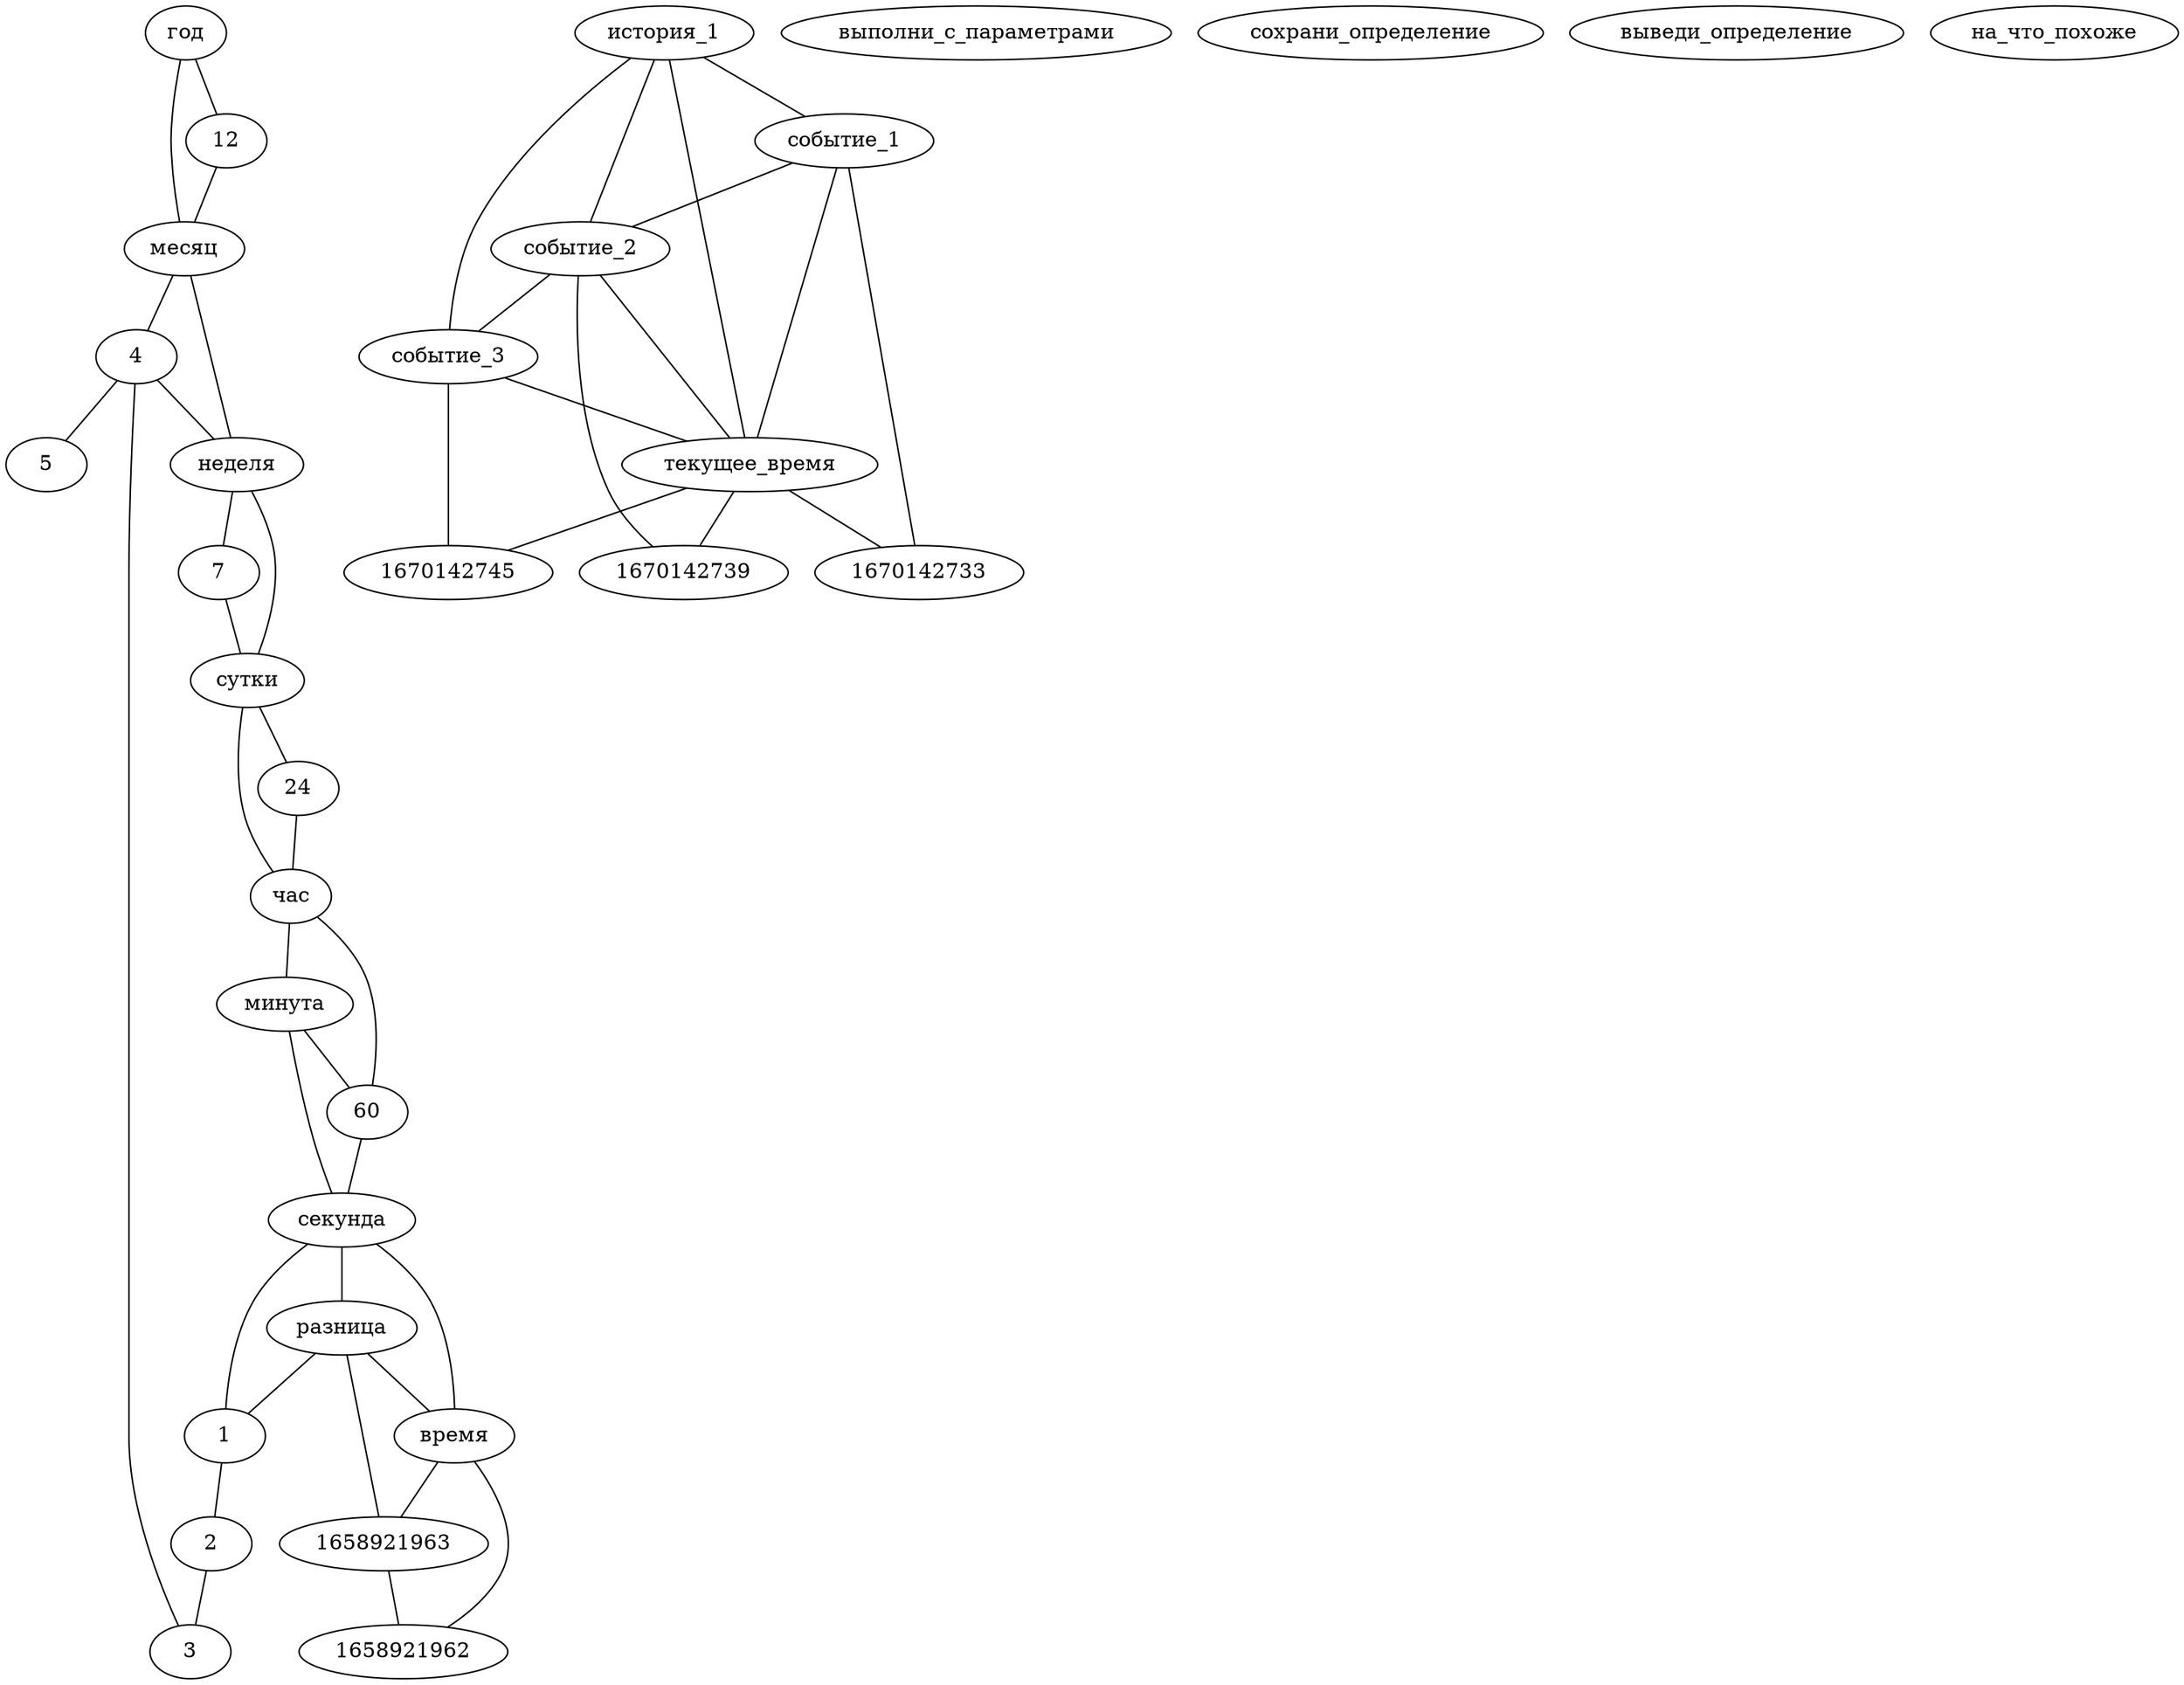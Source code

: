 strict graph G {
"месяц"
"секунда"
"3"
"минута"
"1670142733"
"5"
"час"
"1670142745"
"2"
"выполни_с_параметрами"
"24"
"12"
"история_1"
"текущее_время"
"1"
"1670142739"
"год"
"60"
"сохрани_определение"
"7"
"1658921962"
"1658921963"
"время"
"4"
"разница"
"неделя"
"выведи_определение"
"событие_3"
"на_что_похоже"
"событие_1"
"событие_2"
"сутки"
"1" -- "2"
"время" -- "1658921962"
"время" -- "1658921963"
"разница" -- "1"
"разница" -- "1658921963"
"1658921963" -- "1658921962"
"секунда" -- "1"
"секунда" -- "разница"
"секунда" -- "время"
"разница" -- "время"
"2" -- "3"
"3" -- "4"
"4" -- "5"
"минута" -- "60"
"минута" -- "секунда"
"60" -- "секунда"
"час" -- "60"
"час" -- "минута"
"сутки" -- "24"
"сутки" -- "час"
"24" -- "час"
"неделя" -- "7"
"неделя" -- "сутки"
"7" -- "сутки"
"месяц" -- "4"
"месяц" -- "неделя"
"4" -- "неделя"
"год" -- "12"
"год" -- "месяц"
"12" -- "месяц"
"событие_1" -- "1670142733"
"текущее_время" -- "1670142733"
"событие_1" -- "текущее_время"
"событие_2" -- "1670142739"
"текущее_время" -- "1670142739"
"событие_2" -- "текущее_время"
"событие_3" -- "1670142745"
"текущее_время" -- "1670142745"
"событие_3" -- "текущее_время"
"история_1" -- "событие_1"
"история_1" -- "событие_2"
"история_1" -- "событие_3"
"событие_1" -- "событие_2"
"событие_2" -- "событие_3"
"история_1" -- "текущее_время"
}
